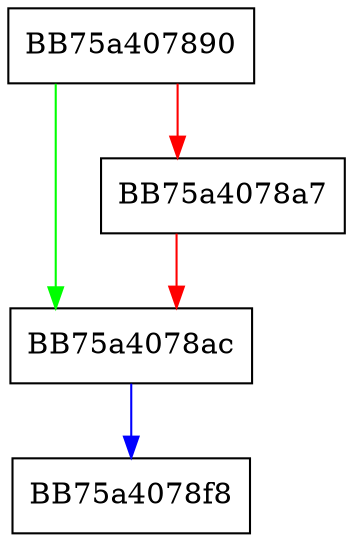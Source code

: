 digraph DcRegisterReadyCallback {
  node [shape="box"];
  graph [splines=ortho];
  BB75a407890 -> BB75a4078ac [color="green"];
  BB75a407890 -> BB75a4078a7 [color="red"];
  BB75a4078a7 -> BB75a4078ac [color="red"];
  BB75a4078ac -> BB75a4078f8 [color="blue"];
}